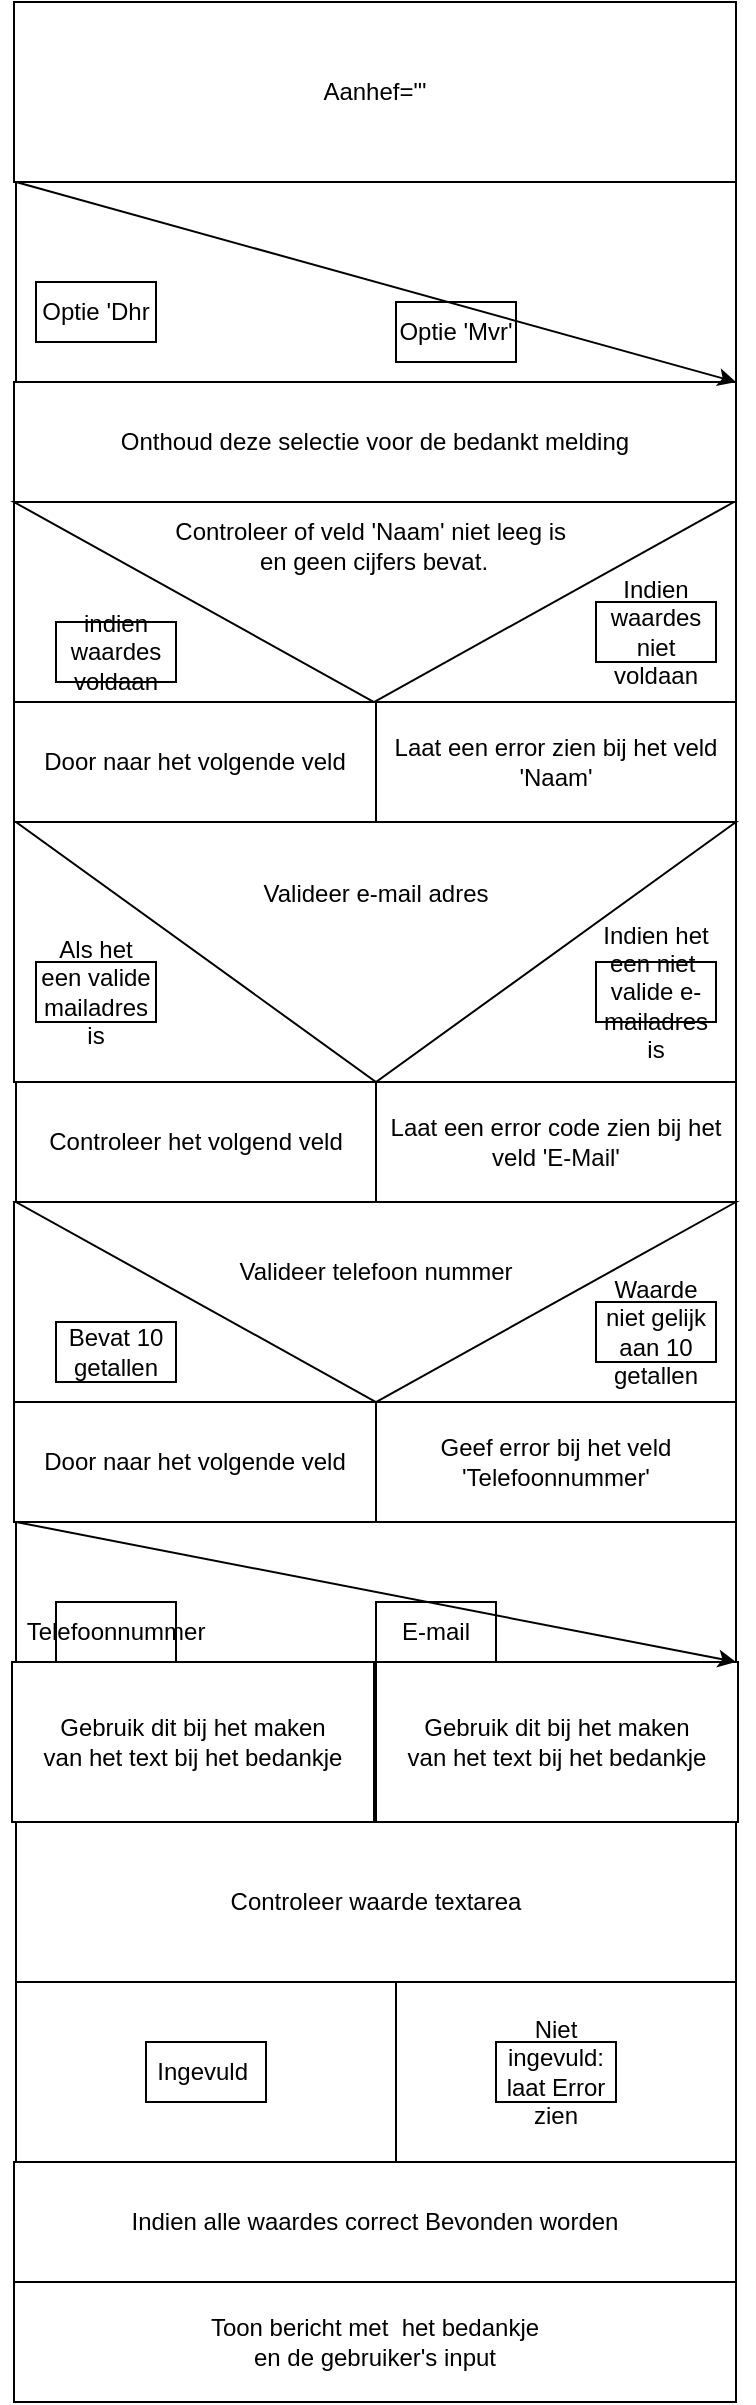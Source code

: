 <mxfile>
    <diagram id="qwehdXlSWHSyS5KQdYHS" name="Page-1">
        <mxGraphModel dx="746" dy="576" grid="1" gridSize="10" guides="1" tooltips="1" connect="1" arrows="1" fold="1" page="1" pageScale="1" pageWidth="850" pageHeight="1100" math="0" shadow="0">
            <root>
                <mxCell id="0"/>
                <mxCell id="1" parent="0"/>
                <mxCell id="2" value="" style="html=1;labelBorderColor=default;align=center;verticalAlign=middle;whiteSpace=wrap;strokeColor=#000000;" parent="1" vertex="1">
                    <mxGeometry x="200" y="100" width="360" height="100" as="geometry"/>
                </mxCell>
                <mxCell id="14" value="Aanhef=&quot;'" style="rounded=0;whiteSpace=wrap;html=1;strokeColor=#000000;" parent="1" vertex="1">
                    <mxGeometry x="199" y="10" width="361" height="90" as="geometry"/>
                </mxCell>
                <mxCell id="15" value="Optie 'Dhr" style="text;strokeColor=#000000;align=center;fillColor=none;html=1;verticalAlign=middle;whiteSpace=wrap;rounded=0;labelBorderColor=none;" parent="1" vertex="1">
                    <mxGeometry x="210" y="150" width="60" height="30" as="geometry"/>
                </mxCell>
                <mxCell id="16" value="Optie 'Mvr'" style="text;strokeColor=#000000;align=center;fillColor=none;html=1;verticalAlign=middle;whiteSpace=wrap;rounded=0;labelBorderColor=none;" parent="1" vertex="1">
                    <mxGeometry x="390" y="160" width="60" height="30" as="geometry"/>
                </mxCell>
                <mxCell id="57" value="" style="edgeStyle=none;html=1;strokeColor=#000000;" parent="1" source="17" target="20" edge="1">
                    <mxGeometry relative="1" as="geometry"/>
                </mxCell>
                <mxCell id="17" value="Onthoud deze selectie voor de bedankt melding" style="rounded=0;whiteSpace=wrap;html=1;labelBorderColor=none;strokeColor=#000000;" parent="1" vertex="1">
                    <mxGeometry x="199" y="200" width="361" height="60" as="geometry"/>
                </mxCell>
                <mxCell id="19" value="" style="rounded=0;whiteSpace=wrap;html=1;labelBorderColor=default;strokeColor=#000000;" parent="1" vertex="1">
                    <mxGeometry x="199" y="260" width="361" height="100" as="geometry"/>
                </mxCell>
                <mxCell id="20" value="&lt;font style=&quot;font-size: 12px;&quot;&gt;Controleer of veld&lt;/font&gt;&amp;nbsp;'Naam' niet leeg is&amp;nbsp;&lt;br&gt;en geen cijfers bevat." style="triangle;whiteSpace=wrap;html=1;labelBorderColor=none;strokeColor=#000000;direction=south;spacingTop=-57;" parent="1" vertex="1">
                    <mxGeometry x="199" y="260" width="360" height="100" as="geometry"/>
                </mxCell>
                <mxCell id="21" value="indien waardes voldaan" style="text;strokeColor=#000000;align=center;fillColor=none;html=1;verticalAlign=middle;whiteSpace=wrap;rounded=0;labelBorderColor=none;fontSize=12;" parent="1" vertex="1">
                    <mxGeometry x="220" y="320" width="60" height="30" as="geometry"/>
                </mxCell>
                <mxCell id="22" value="Indien waardes niet voldaan" style="text;strokeColor=#000000;align=center;fillColor=none;html=1;verticalAlign=middle;whiteSpace=wrap;rounded=0;labelBorderColor=none;fontSize=12;" parent="1" vertex="1">
                    <mxGeometry x="490" y="310" width="60" height="30" as="geometry"/>
                </mxCell>
                <mxCell id="23" value="Door naar het volgende veld" style="rounded=0;whiteSpace=wrap;html=1;labelBorderColor=none;strokeColor=#000000;fontSize=12;" parent="1" vertex="1">
                    <mxGeometry x="199" y="360" width="181" height="60" as="geometry"/>
                </mxCell>
                <mxCell id="24" value="Laat een error zien bij het veld 'Naam'" style="rounded=0;whiteSpace=wrap;html=1;labelBorderColor=none;strokeColor=#000000;fontSize=12;" parent="1" vertex="1">
                    <mxGeometry x="380" y="360" width="180" height="60" as="geometry"/>
                </mxCell>
                <mxCell id="25" value="" style="rounded=0;whiteSpace=wrap;html=1;labelBorderColor=default;strokeColor=#000000;fontSize=12;" parent="1" vertex="1">
                    <mxGeometry x="199" y="420" width="361" height="130" as="geometry"/>
                </mxCell>
                <mxCell id="26" value="Valideer e-mail adres" style="triangle;whiteSpace=wrap;html=1;labelBorderColor=none;strokeColor=#000000;fontSize=12;direction=south;spacingTop=-59;" parent="1" vertex="1">
                    <mxGeometry x="200" y="420" width="360" height="130" as="geometry"/>
                </mxCell>
                <mxCell id="27" value="Als het een valide mailadres is" style="text;strokeColor=#000000;align=center;fillColor=none;html=1;verticalAlign=middle;whiteSpace=wrap;rounded=0;labelBorderColor=none;fontSize=12;" parent="1" vertex="1">
                    <mxGeometry x="210" y="490" width="60" height="30" as="geometry"/>
                </mxCell>
                <mxCell id="30" value="Indien het een niet&amp;nbsp;&lt;br&gt;valide e-mailadres is" style="text;strokeColor=#000000;align=center;fillColor=none;html=1;verticalAlign=middle;whiteSpace=wrap;rounded=0;labelBorderColor=none;fontSize=12;" parent="1" vertex="1">
                    <mxGeometry x="490" y="490" width="60" height="30" as="geometry"/>
                </mxCell>
                <mxCell id="31" value="Controleer het volgend veld" style="rounded=0;whiteSpace=wrap;html=1;labelBorderColor=none;strokeColor=#000000;fontSize=12;" parent="1" vertex="1">
                    <mxGeometry x="200" y="550" width="180" height="60" as="geometry"/>
                </mxCell>
                <mxCell id="32" value="Laat een error code zien bij het veld 'E-Mail'" style="rounded=0;whiteSpace=wrap;html=1;labelBorderColor=none;strokeColor=#000000;fontSize=12;" parent="1" vertex="1">
                    <mxGeometry x="380" y="550" width="180" height="60" as="geometry"/>
                </mxCell>
                <mxCell id="34" value="" style="rounded=0;whiteSpace=wrap;html=1;labelBorderColor=default;strokeColor=#000000;fontSize=12;" parent="1" vertex="1">
                    <mxGeometry x="199" y="610" width="361" height="100" as="geometry"/>
                </mxCell>
                <mxCell id="35" value="Valideer telefoon nummer" style="triangle;whiteSpace=wrap;labelBorderColor=none;strokeColor=#000000;fontSize=12;direction=south;spacingTop=-30;" parent="1" vertex="1">
                    <mxGeometry x="200" y="610" width="360" height="100" as="geometry"/>
                </mxCell>
                <mxCell id="36" value="Bevat 10 getallen" style="text;strokeColor=#000000;align=center;fillColor=none;html=1;verticalAlign=middle;whiteSpace=wrap;rounded=0;labelBorderColor=none;fontSize=12;" parent="1" vertex="1">
                    <mxGeometry x="220" y="670" width="60" height="30" as="geometry"/>
                </mxCell>
                <mxCell id="37" value="Waarde niet gelijk aan 10 getallen" style="text;strokeColor=#000000;align=center;fillColor=none;html=1;verticalAlign=middle;whiteSpace=wrap;rounded=0;labelBorderColor=none;fontSize=12;" parent="1" vertex="1">
                    <mxGeometry x="490" y="660" width="60" height="30" as="geometry"/>
                </mxCell>
                <mxCell id="39" value="Door naar het volgende veld" style="rounded=0;whiteSpace=wrap;html=1;labelBorderColor=none;strokeColor=#000000;fontSize=12;" parent="1" vertex="1">
                    <mxGeometry x="199" y="710" width="181" height="60" as="geometry"/>
                </mxCell>
                <mxCell id="40" value="Geef error bij het veld 'Telefoonnummer'" style="rounded=0;whiteSpace=wrap;html=1;labelBorderColor=none;strokeColor=#000000;fontSize=12;" parent="1" vertex="1">
                    <mxGeometry x="380" y="710" width="180" height="60" as="geometry"/>
                </mxCell>
                <mxCell id="41" value="" style="rounded=0;whiteSpace=wrap;html=1;labelBorderColor=default;strokeColor=#000000;fontSize=12;" parent="1" vertex="1">
                    <mxGeometry x="200" y="770" width="360" height="70" as="geometry"/>
                </mxCell>
                <mxCell id="43" value="Telefoonnummer&lt;br&gt;" style="text;strokeColor=#000000;align=center;fillColor=none;html=1;verticalAlign=middle;whiteSpace=wrap;rounded=0;labelBorderColor=none;fontSize=12;" parent="1" vertex="1">
                    <mxGeometry x="220" y="810" width="60" height="30" as="geometry"/>
                </mxCell>
                <mxCell id="44" value="E-mail" style="text;strokeColor=#000000;align=center;fillColor=none;html=1;verticalAlign=middle;whiteSpace=wrap;rounded=0;labelBorderColor=none;fontSize=12;" parent="1" vertex="1">
                    <mxGeometry x="380" y="810" width="60" height="30" as="geometry"/>
                </mxCell>
                <mxCell id="45" value="Gebruik dit bij het maken&lt;br&gt;van het text bij het bedankje" style="rounded=0;whiteSpace=wrap;html=1;labelBorderColor=none;strokeColor=#000000;fontSize=12;" parent="1" vertex="1">
                    <mxGeometry x="198" y="840" width="181" height="80" as="geometry"/>
                </mxCell>
                <mxCell id="46" value="Gebruik dit bij het maken&lt;br&gt;van het text bij het bedankje" style="rounded=0;whiteSpace=wrap;html=1;labelBorderColor=none;strokeColor=#000000;fontSize=12;" parent="1" vertex="1">
                    <mxGeometry x="380" y="840" width="181" height="80" as="geometry"/>
                </mxCell>
                <mxCell id="47" value="Controleer waarde textarea" style="rounded=0;whiteSpace=wrap;html=1;labelBorderColor=none;strokeColor=#000000;fontSize=12;" parent="1" vertex="1">
                    <mxGeometry x="200" y="920" width="360" height="80" as="geometry"/>
                </mxCell>
                <mxCell id="48" value="" style="rounded=0;whiteSpace=wrap;html=1;labelBorderColor=none;strokeColor=#000000;fontSize=12;" parent="1" vertex="1">
                    <mxGeometry x="200" y="1000" width="360" height="90" as="geometry"/>
                </mxCell>
                <mxCell id="53" value="" style="endArrow=classic;html=1;entryX=1;entryY=0;entryDx=0;entryDy=0;exitX=0;exitY=0;exitDx=0;exitDy=0;strokeColor=#000000;" parent="1" source="2" edge="1">
                    <mxGeometry width="50" height="50" relative="1" as="geometry">
                        <mxPoint x="360" y="260" as="sourcePoint"/>
                        <mxPoint x="560" y="200" as="targetPoint"/>
                    </mxGeometry>
                </mxCell>
                <mxCell id="54" value="" style="rounded=0;whiteSpace=wrap;html=1;strokeColor=#000000;" parent="1" vertex="1">
                    <mxGeometry x="200" y="1000" width="190" height="90" as="geometry"/>
                </mxCell>
                <mxCell id="55" value="Ingevuld&amp;nbsp;" style="text;strokeColor=#000000;align=center;fillColor=none;html=1;verticalAlign=middle;whiteSpace=wrap;rounded=0;" parent="1" vertex="1">
                    <mxGeometry x="265" y="1030" width="60" height="30" as="geometry"/>
                </mxCell>
                <mxCell id="56" value="Niet ingevuld:&lt;br&gt;laat Error zien" style="text;strokeColor=#000000;align=center;fillColor=none;html=1;verticalAlign=middle;whiteSpace=wrap;rounded=0;" parent="1" vertex="1">
                    <mxGeometry x="440" y="1030" width="60" height="30" as="geometry"/>
                </mxCell>
                <mxCell id="59" value="Indien alle waardes correct Bevonden worden" style="rounded=0;whiteSpace=wrap;html=1;strokeColor=#000000;" parent="1" vertex="1">
                    <mxGeometry x="199" y="1090" width="361" height="60" as="geometry"/>
                </mxCell>
                <mxCell id="64" value="Toon bericht met&amp;nbsp; het bedankje&lt;br&gt;en de gebruiker's input" style="rounded=0;whiteSpace=wrap;html=1;strokeColor=#000000;" parent="1" vertex="1">
                    <mxGeometry x="199" y="1150" width="361" height="60" as="geometry"/>
                </mxCell>
                <mxCell id="67" value="" style="endArrow=classic;html=1;exitX=0;exitY=0;exitDx=0;exitDy=0;entryX=1;entryY=1;entryDx=0;entryDy=0;strokeColor=#000000;" parent="1" source="41" target="41" edge="1">
                    <mxGeometry width="50" height="50" relative="1" as="geometry">
                        <mxPoint x="360" y="850" as="sourcePoint"/>
                        <mxPoint x="410" y="800" as="targetPoint"/>
                    </mxGeometry>
                </mxCell>
            </root>
        </mxGraphModel>
    </diagram>
</mxfile>